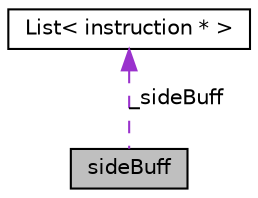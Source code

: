 digraph G
{
  edge [fontname="Helvetica",fontsize="10",labelfontname="Helvetica",labelfontsize="10"];
  node [fontname="Helvetica",fontsize="10",shape=record];
  Node1 [label="sideBuff",height=0.2,width=0.4,color="black", fillcolor="grey75", style="filled" fontcolor="black"];
  Node2 -> Node1 [dir=back,color="darkorchid3",fontsize="10",style="dashed",label="_sideBuff"];
  Node2 [label="List\< instruction * \>",height=0.2,width=0.4,color="black", fillcolor="white", style="filled",URL="$classList.html"];
}
